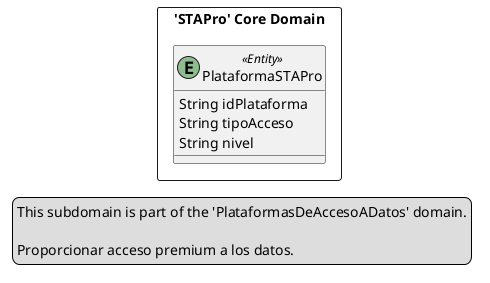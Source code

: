 @startuml

skinparam componentStyle uml2

package "'STAPro' Core Domain" <<Rectangle>> {
	class PlataformaSTAPro <<(E,DarkSeaGreen) Entity>> {
		String idPlataforma
		String tipoAcceso
		String nivel
	}
}
legend left
  This subdomain is part of the 'PlataformasDeAccesoADatos' domain.

  Proporcionar acceso premium a los datos.
end legend


@enduml
